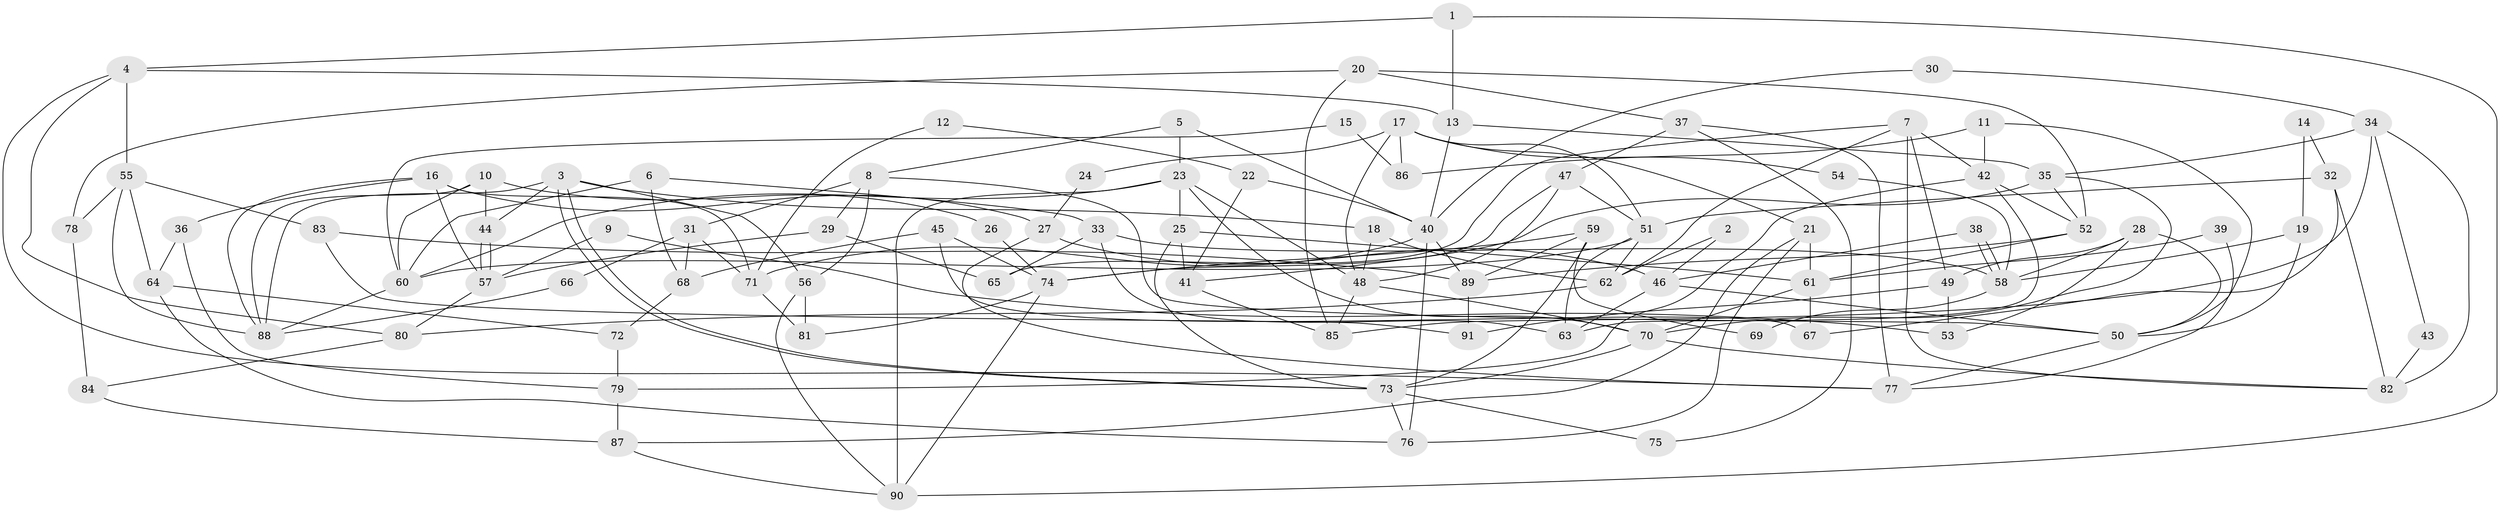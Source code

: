 // coarse degree distribution, {6: 0.18181818181818182, 2: 0.12727272727272726, 5: 0.2727272727272727, 8: 0.07272727272727272, 3: 0.10909090909090909, 7: 0.14545454545454545, 4: 0.07272727272727272, 9: 0.01818181818181818}
// Generated by graph-tools (version 1.1) at 2025/42/03/06/25 10:42:01]
// undirected, 91 vertices, 182 edges
graph export_dot {
graph [start="1"]
  node [color=gray90,style=filled];
  1;
  2;
  3;
  4;
  5;
  6;
  7;
  8;
  9;
  10;
  11;
  12;
  13;
  14;
  15;
  16;
  17;
  18;
  19;
  20;
  21;
  22;
  23;
  24;
  25;
  26;
  27;
  28;
  29;
  30;
  31;
  32;
  33;
  34;
  35;
  36;
  37;
  38;
  39;
  40;
  41;
  42;
  43;
  44;
  45;
  46;
  47;
  48;
  49;
  50;
  51;
  52;
  53;
  54;
  55;
  56;
  57;
  58;
  59;
  60;
  61;
  62;
  63;
  64;
  65;
  66;
  67;
  68;
  69;
  70;
  71;
  72;
  73;
  74;
  75;
  76;
  77;
  78;
  79;
  80;
  81;
  82;
  83;
  84;
  85;
  86;
  87;
  88;
  89;
  90;
  91;
  1 -- 4;
  1 -- 90;
  1 -- 13;
  2 -- 46;
  2 -- 62;
  3 -- 73;
  3 -- 73;
  3 -- 44;
  3 -- 18;
  3 -- 56;
  3 -- 88;
  4 -- 13;
  4 -- 55;
  4 -- 77;
  4 -- 80;
  5 -- 40;
  5 -- 23;
  5 -- 8;
  6 -- 33;
  6 -- 60;
  6 -- 68;
  7 -- 42;
  7 -- 82;
  7 -- 49;
  7 -- 62;
  7 -- 65;
  8 -- 56;
  8 -- 29;
  8 -- 31;
  8 -- 50;
  9 -- 57;
  9 -- 53;
  10 -- 60;
  10 -- 88;
  10 -- 26;
  10 -- 44;
  11 -- 42;
  11 -- 50;
  11 -- 86;
  12 -- 71;
  12 -- 22;
  13 -- 35;
  13 -- 40;
  14 -- 19;
  14 -- 32;
  15 -- 60;
  15 -- 86;
  16 -- 36;
  16 -- 88;
  16 -- 27;
  16 -- 57;
  16 -- 71;
  17 -- 51;
  17 -- 48;
  17 -- 21;
  17 -- 24;
  17 -- 54;
  17 -- 86;
  18 -- 62;
  18 -- 48;
  19 -- 50;
  19 -- 58;
  20 -- 85;
  20 -- 52;
  20 -- 37;
  20 -- 78;
  21 -- 61;
  21 -- 76;
  21 -- 87;
  22 -- 40;
  22 -- 41;
  23 -- 60;
  23 -- 70;
  23 -- 25;
  23 -- 48;
  23 -- 90;
  24 -- 27;
  25 -- 73;
  25 -- 41;
  25 -- 61;
  26 -- 74;
  27 -- 77;
  27 -- 46;
  28 -- 49;
  28 -- 50;
  28 -- 53;
  28 -- 58;
  29 -- 57;
  29 -- 65;
  30 -- 40;
  30 -- 34;
  31 -- 71;
  31 -- 66;
  31 -- 68;
  32 -- 67;
  32 -- 51;
  32 -- 82;
  33 -- 58;
  33 -- 65;
  33 -- 63;
  34 -- 82;
  34 -- 85;
  34 -- 35;
  34 -- 43;
  35 -- 52;
  35 -- 41;
  35 -- 70;
  36 -- 64;
  36 -- 79;
  37 -- 47;
  37 -- 75;
  37 -- 77;
  38 -- 58;
  38 -- 58;
  38 -- 46;
  39 -- 77;
  39 -- 61;
  40 -- 76;
  40 -- 71;
  40 -- 89;
  41 -- 85;
  42 -- 52;
  42 -- 63;
  42 -- 79;
  43 -- 82;
  44 -- 57;
  44 -- 57;
  45 -- 68;
  45 -- 74;
  45 -- 67;
  46 -- 50;
  46 -- 63;
  47 -- 51;
  47 -- 48;
  47 -- 74;
  48 -- 70;
  48 -- 85;
  49 -- 91;
  49 -- 53;
  50 -- 77;
  51 -- 62;
  51 -- 63;
  51 -- 60;
  52 -- 61;
  52 -- 89;
  54 -- 58;
  55 -- 64;
  55 -- 78;
  55 -- 83;
  55 -- 88;
  56 -- 90;
  56 -- 81;
  57 -- 80;
  58 -- 69;
  59 -- 74;
  59 -- 73;
  59 -- 69;
  59 -- 89;
  60 -- 88;
  61 -- 70;
  61 -- 67;
  62 -- 80;
  64 -- 76;
  64 -- 72;
  66 -- 88;
  68 -- 72;
  70 -- 73;
  70 -- 82;
  71 -- 81;
  72 -- 79;
  73 -- 75;
  73 -- 76;
  74 -- 81;
  74 -- 90;
  78 -- 84;
  79 -- 87;
  80 -- 84;
  83 -- 89;
  83 -- 91;
  84 -- 87;
  87 -- 90;
  89 -- 91;
}
